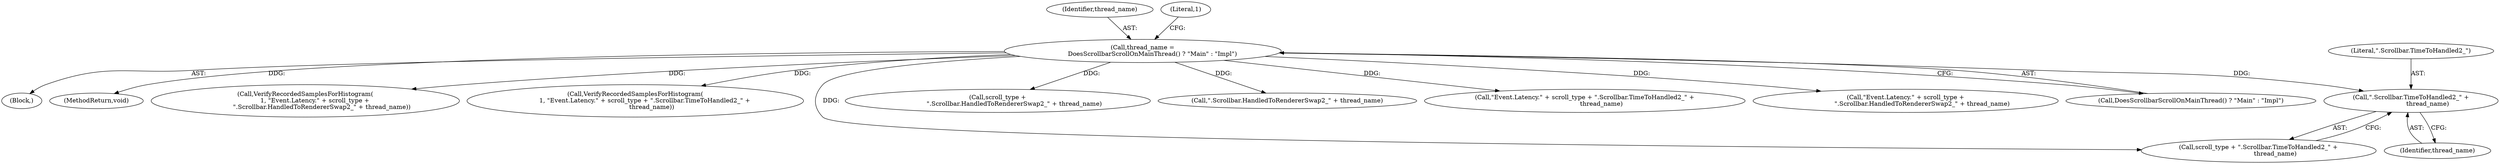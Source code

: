 digraph "1_Chrome_14f2111f9cec919a450115ce4914f228effca58e_1@API" {
"1000248" [label="(Call,\".Scrollbar.TimeToHandled2_\" +\n                 thread_name)"];
"1000235" [label="(Call,thread_name =\n          DoesScrollbarScrollOnMainThread() ? \"Main\" : \"Impl\")"];
"1000249" [label="(Literal,\".Scrollbar.TimeToHandled2_\")"];
"1000201" [label="(Block,)"];
"1000261" [label="(MethodReturn,void)"];
"1000252" [label="(Call,VerifyRecordedSamplesForHistogram(\n          1, \"Event.Latency.\" + scroll_type +\n                 \".Scrollbar.HandledToRendererSwap2_\" + thread_name))"];
"1000242" [label="(Call,VerifyRecordedSamplesForHistogram(\n          1, \"Event.Latency.\" + scroll_type + \".Scrollbar.TimeToHandled2_\" +\n                 thread_name))"];
"1000250" [label="(Identifier,thread_name)"];
"1000248" [label="(Call,\".Scrollbar.TimeToHandled2_\" +\n                 thread_name)"];
"1000246" [label="(Call,scroll_type + \".Scrollbar.TimeToHandled2_\" +\n                 thread_name)"];
"1000236" [label="(Identifier,thread_name)"];
"1000256" [label="(Call,scroll_type +\n                 \".Scrollbar.HandledToRendererSwap2_\" + thread_name)"];
"1000258" [label="(Call,\".Scrollbar.HandledToRendererSwap2_\" + thread_name)"];
"1000244" [label="(Call,\"Event.Latency.\" + scroll_type + \".Scrollbar.TimeToHandled2_\" +\n                 thread_name)"];
"1000243" [label="(Literal,1)"];
"1000235" [label="(Call,thread_name =\n          DoesScrollbarScrollOnMainThread() ? \"Main\" : \"Impl\")"];
"1000254" [label="(Call,\"Event.Latency.\" + scroll_type +\n                 \".Scrollbar.HandledToRendererSwap2_\" + thread_name)"];
"1000237" [label="(Call,DoesScrollbarScrollOnMainThread() ? \"Main\" : \"Impl\")"];
"1000248" -> "1000246"  [label="AST: "];
"1000248" -> "1000250"  [label="CFG: "];
"1000249" -> "1000248"  [label="AST: "];
"1000250" -> "1000248"  [label="AST: "];
"1000246" -> "1000248"  [label="CFG: "];
"1000235" -> "1000248"  [label="DDG: "];
"1000235" -> "1000201"  [label="AST: "];
"1000235" -> "1000237"  [label="CFG: "];
"1000236" -> "1000235"  [label="AST: "];
"1000237" -> "1000235"  [label="AST: "];
"1000243" -> "1000235"  [label="CFG: "];
"1000235" -> "1000261"  [label="DDG: "];
"1000235" -> "1000242"  [label="DDG: "];
"1000235" -> "1000244"  [label="DDG: "];
"1000235" -> "1000246"  [label="DDG: "];
"1000235" -> "1000252"  [label="DDG: "];
"1000235" -> "1000254"  [label="DDG: "];
"1000235" -> "1000256"  [label="DDG: "];
"1000235" -> "1000258"  [label="DDG: "];
}
